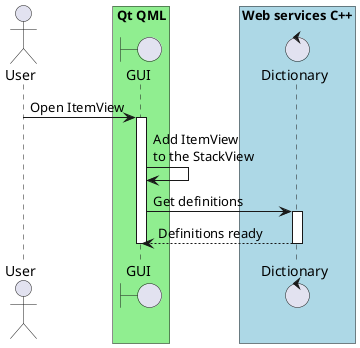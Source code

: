 @startuml

actor User as user

box "Qt QML" #LightGreen
  boundary "GUI" as gui
end box

box "Web services C++" #LightBlue
  control Dictionary as dict
end box

user -> gui : Open ItemView
activate gui
gui -> gui : Add ItemView\nto the StackView
gui -> dict : Get definitions
activate dict
dict --> gui : Definitions ready
deactivate dict
deactivate gui

@enduml

